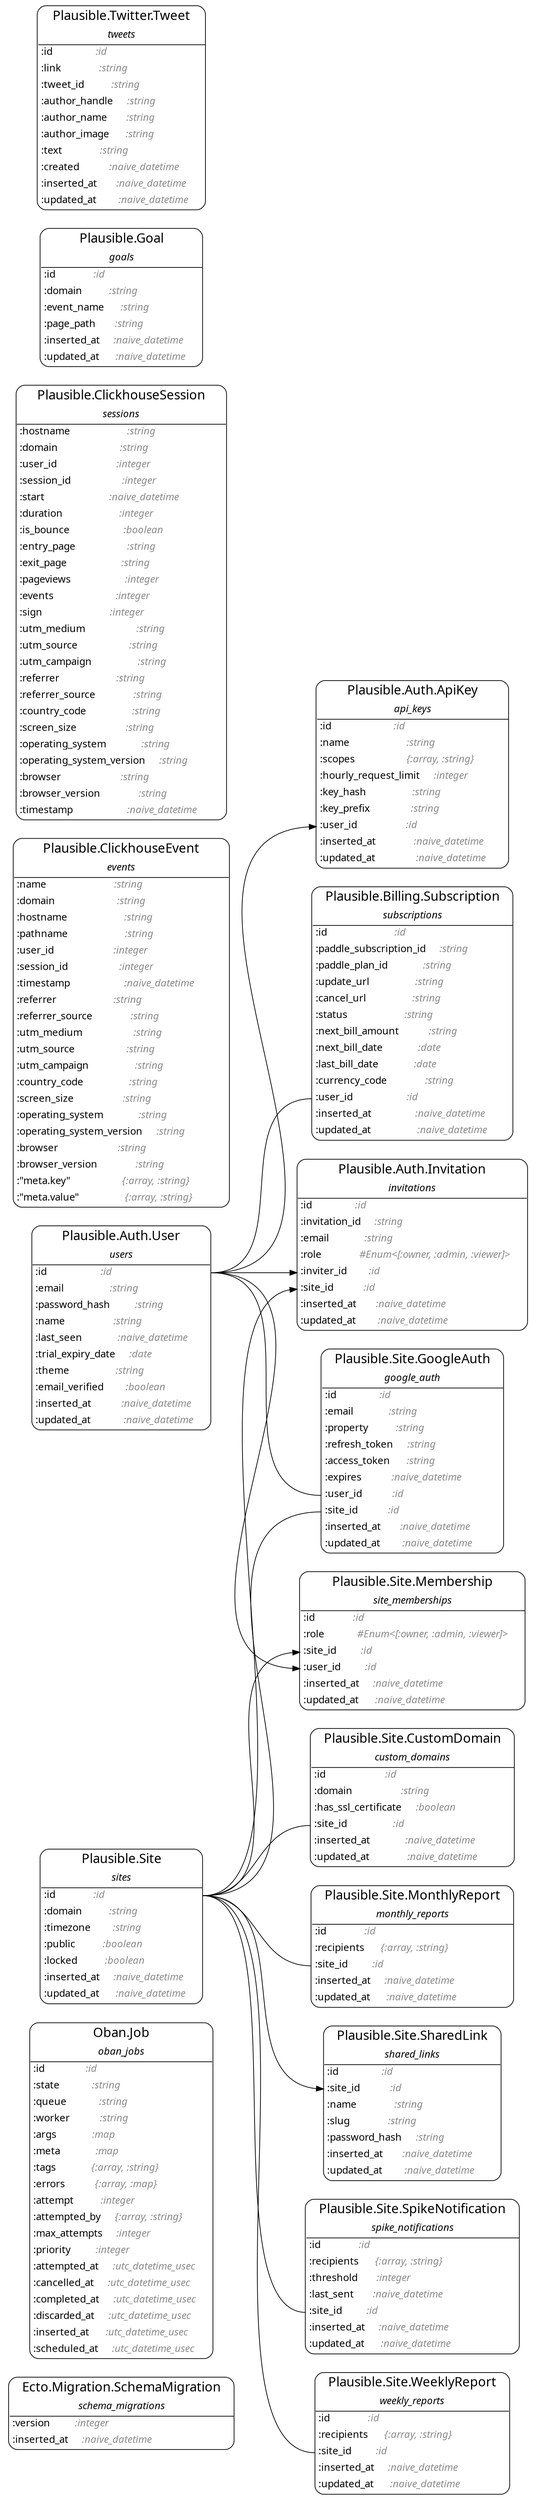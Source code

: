 digraph {
  ranksep=1.0; rankdir=LR;
  node [shape = none, fontname="Roboto Mono"];
  "Ecto.Migration.SchemaMigration" [label= <<table align='left' border='1' style='rounded' cellspacing='0' cellpadding='4' cellborder='0'><tr><td port='header@schema_module'><font point-size='18'>   Ecto.Migration.SchemaMigration   </font></td></tr><tr><td border='1' sides='b' colspan='2'><font point-size='14'><i>schema_migrations</i></font></td></tr><tr><td align='left' port='field@version'>:version         <i><font color='gray54'>:integer            </font></i></td></tr><tr><td align='left' port='field@inserted_at'>:inserted_at     <i><font color='gray54'>:naive_datetime     </font></i></td></tr></table>>]
  "Oban.Job" [label= <<table align='left' border='1' style='rounded' cellspacing='0' cellpadding='4' cellborder='0'><tr><td port='header@schema_module'><font point-size='18'>   Oban.Job   </font></td></tr><tr><td border='1' sides='b' colspan='2'><font point-size='14'><i>oban_jobs</i></font></td></tr><tr><td align='left' port='field@id'>:id               <i><font color='gray54'>:id                    </font></i></td></tr><tr><td align='left' port='field@state'>:state            <i><font color='gray54'>:string                </font></i></td></tr><tr><td align='left' port='field@queue'>:queue            <i><font color='gray54'>:string                </font></i></td></tr><tr><td align='left' port='field@worker'>:worker           <i><font color='gray54'>:string                </font></i></td></tr><tr><td align='left' port='field@args'>:args             <i><font color='gray54'>:map                   </font></i></td></tr><tr><td align='left' port='field@meta'>:meta             <i><font color='gray54'>:map                   </font></i></td></tr><tr><td align='left' port='field@tags'>:tags             <i><font color='gray54'>{:array, :string}      </font></i></td></tr><tr><td align='left' port='field@errors'>:errors           <i><font color='gray54'>{:array, :map}         </font></i></td></tr><tr><td align='left' port='field@attempt'>:attempt          <i><font color='gray54'>:integer               </font></i></td></tr><tr><td align='left' port='field@attempted_by'>:attempted_by     <i><font color='gray54'>{:array, :string}      </font></i></td></tr><tr><td align='left' port='field@max_attempts'>:max_attempts     <i><font color='gray54'>:integer               </font></i></td></tr><tr><td align='left' port='field@priority'>:priority         <i><font color='gray54'>:integer               </font></i></td></tr><tr><td align='left' port='field@attempted_at'>:attempted_at     <i><font color='gray54'>:utc_datetime_usec     </font></i></td></tr><tr><td align='left' port='field@cancelled_at'>:cancelled_at     <i><font color='gray54'>:utc_datetime_usec     </font></i></td></tr><tr><td align='left' port='field@completed_at'>:completed_at     <i><font color='gray54'>:utc_datetime_usec     </font></i></td></tr><tr><td align='left' port='field@discarded_at'>:discarded_at     <i><font color='gray54'>:utc_datetime_usec     </font></i></td></tr><tr><td align='left' port='field@inserted_at'>:inserted_at      <i><font color='gray54'>:utc_datetime_usec     </font></i></td></tr><tr><td align='left' port='field@scheduled_at'>:scheduled_at     <i><font color='gray54'>:utc_datetime_usec     </font></i></td></tr></table>>]
  "Plausible.Auth.ApiKey" [label= <<table align='left' border='1' style='rounded' cellspacing='0' cellpadding='4' cellborder='0'><tr><td port='header@schema_module'><font point-size='18'>   Plausible.Auth.ApiKey   </font></td></tr><tr><td border='1' sides='b' colspan='2'><font point-size='14'><i>api_keys</i></font></td></tr><tr><td align='left' port='field@id'>:id                       <i><font color='gray54'>:id                   </font></i></td></tr><tr><td align='left' port='field@name'>:name                     <i><font color='gray54'>:string               </font></i></td></tr><tr><td align='left' port='field@scopes'>:scopes                   <i><font color='gray54'>{:array, :string}     </font></i></td></tr><tr><td align='left' port='field@hourly_request_limit'>:hourly_request_limit     <i><font color='gray54'>:integer              </font></i></td></tr><tr><td align='left' port='field@key_hash'>:key_hash                 <i><font color='gray54'>:string               </font></i></td></tr><tr><td align='left' port='field@key_prefix'>:key_prefix               <i><font color='gray54'>:string               </font></i></td></tr><tr><td align='left' port='field@user_id'>:user_id                  <i><font color='gray54'>:id                   </font></i></td></tr><tr><td align='left' port='field@inserted_at'>:inserted_at              <i><font color='gray54'>:naive_datetime       </font></i></td></tr><tr><td align='left' port='field@updated_at'>:updated_at               <i><font color='gray54'>:naive_datetime       </font></i></td></tr></table>>]
  "Plausible.Auth.Invitation" [label= <<table align='left' border='1' style='rounded' cellspacing='0' cellpadding='4' cellborder='0'><tr><td port='header@schema_module'><font point-size='18'>   Plausible.Auth.Invitation   </font></td></tr><tr><td border='1' sides='b' colspan='2'><font point-size='14'><i>invitations</i></font></td></tr><tr><td align='left' port='field@id'>:id                <i><font color='gray54'>:id                                  </font></i></td></tr><tr><td align='left' port='field@invitation_id'>:invitation_id     <i><font color='gray54'>:string                              </font></i></td></tr><tr><td align='left' port='field@email'>:email             <i><font color='gray54'>:string                              </font></i></td></tr><tr><td align='left' port='field@role'>:role              <i><font color='gray54'>#Enum&lt;[:owner, :admin, :viewer]&gt;     </font></i></td></tr><tr><td align='left' port='field@inviter_id'>:inviter_id        <i><font color='gray54'>:id                                  </font></i></td></tr><tr><td align='left' port='field@site_id'>:site_id           <i><font color='gray54'>:id                                  </font></i></td></tr><tr><td align='left' port='field@inserted_at'>:inserted_at       <i><font color='gray54'>:naive_datetime                      </font></i></td></tr><tr><td align='left' port='field@updated_at'>:updated_at        <i><font color='gray54'>:naive_datetime                      </font></i></td></tr></table>>]
  "Plausible.Auth.User" [label= <<table align='left' border='1' style='rounded' cellspacing='0' cellpadding='4' cellborder='0'><tr><td port='header@schema_module'><font point-size='18'>   Plausible.Auth.User   </font></td></tr><tr><td border='1' sides='b' colspan='2'><font point-size='14'><i>users</i></font></td></tr><tr><td align='left' port='field@id'>:id                    <i><font color='gray54'>:id                 </font></i></td></tr><tr><td align='left' port='field@email'>:email                 <i><font color='gray54'>:string             </font></i></td></tr><tr><td align='left' port='field@password_hash'>:password_hash         <i><font color='gray54'>:string             </font></i></td></tr><tr><td align='left' port='field@name'>:name                  <i><font color='gray54'>:string             </font></i></td></tr><tr><td align='left' port='field@last_seen'>:last_seen             <i><font color='gray54'>:naive_datetime     </font></i></td></tr><tr><td align='left' port='field@trial_expiry_date'>:trial_expiry_date     <i><font color='gray54'>:date               </font></i></td></tr><tr><td align='left' port='field@theme'>:theme                 <i><font color='gray54'>:string             </font></i></td></tr><tr><td align='left' port='field@email_verified'>:email_verified        <i><font color='gray54'>:boolean            </font></i></td></tr><tr><td align='left' port='field@inserted_at'>:inserted_at           <i><font color='gray54'>:naive_datetime     </font></i></td></tr><tr><td align='left' port='field@updated_at'>:updated_at            <i><font color='gray54'>:naive_datetime     </font></i></td></tr></table>>]
  "Plausible.Billing.Subscription" [label= <<table align='left' border='1' style='rounded' cellspacing='0' cellpadding='4' cellborder='0'><tr><td port='header@schema_module'><font point-size='18'>   Plausible.Billing.Subscription   </font></td></tr><tr><td border='1' sides='b' colspan='2'><font point-size='14'><i>subscriptions</i></font></td></tr><tr><td align='left' port='field@id'>:id                         <i><font color='gray54'>:id                 </font></i></td></tr><tr><td align='left' port='field@paddle_subscription_id'>:paddle_subscription_id     <i><font color='gray54'>:string             </font></i></td></tr><tr><td align='left' port='field@paddle_plan_id'>:paddle_plan_id             <i><font color='gray54'>:string             </font></i></td></tr><tr><td align='left' port='field@update_url'>:update_url                 <i><font color='gray54'>:string             </font></i></td></tr><tr><td align='left' port='field@cancel_url'>:cancel_url                 <i><font color='gray54'>:string             </font></i></td></tr><tr><td align='left' port='field@status'>:status                     <i><font color='gray54'>:string             </font></i></td></tr><tr><td align='left' port='field@next_bill_amount'>:next_bill_amount           <i><font color='gray54'>:string             </font></i></td></tr><tr><td align='left' port='field@next_bill_date'>:next_bill_date             <i><font color='gray54'>:date               </font></i></td></tr><tr><td align='left' port='field@last_bill_date'>:last_bill_date             <i><font color='gray54'>:date               </font></i></td></tr><tr><td align='left' port='field@currency_code'>:currency_code              <i><font color='gray54'>:string             </font></i></td></tr><tr><td align='left' port='field@user_id'>:user_id                    <i><font color='gray54'>:id                 </font></i></td></tr><tr><td align='left' port='field@inserted_at'>:inserted_at                <i><font color='gray54'>:naive_datetime     </font></i></td></tr><tr><td align='left' port='field@updated_at'>:updated_at                 <i><font color='gray54'>:naive_datetime     </font></i></td></tr></table>>]
  "Plausible.ClickhouseEvent" [label= <<table align='left' border='1' style='rounded' cellspacing='0' cellpadding='4' cellborder='0'><tr><td port='header@schema_module'><font point-size='18'>   Plausible.ClickhouseEvent   </font></td></tr><tr><td border='1' sides='b' colspan='2'><font point-size='14'><i>events</i></font></td></tr><tr><td align='left' port='field@name'>:name                         <i><font color='gray54'>:string               </font></i></td></tr><tr><td align='left' port='field@domain'>:domain                       <i><font color='gray54'>:string               </font></i></td></tr><tr><td align='left' port='field@hostname'>:hostname                     <i><font color='gray54'>:string               </font></i></td></tr><tr><td align='left' port='field@pathname'>:pathname                     <i><font color='gray54'>:string               </font></i></td></tr><tr><td align='left' port='field@user_id'>:user_id                      <i><font color='gray54'>:integer              </font></i></td></tr><tr><td align='left' port='field@session_id'>:session_id                   <i><font color='gray54'>:integer              </font></i></td></tr><tr><td align='left' port='field@timestamp'>:timestamp                    <i><font color='gray54'>:naive_datetime       </font></i></td></tr><tr><td align='left' port='field@referrer'>:referrer                     <i><font color='gray54'>:string               </font></i></td></tr><tr><td align='left' port='field@referrer_source'>:referrer_source              <i><font color='gray54'>:string               </font></i></td></tr><tr><td align='left' port='field@utm_medium'>:utm_medium                   <i><font color='gray54'>:string               </font></i></td></tr><tr><td align='left' port='field@utm_source'>:utm_source                   <i><font color='gray54'>:string               </font></i></td></tr><tr><td align='left' port='field@utm_campaign'>:utm_campaign                 <i><font color='gray54'>:string               </font></i></td></tr><tr><td align='left' port='field@country_code'>:country_code                 <i><font color='gray54'>:string               </font></i></td></tr><tr><td align='left' port='field@screen_size'>:screen_size                  <i><font color='gray54'>:string               </font></i></td></tr><tr><td align='left' port='field@operating_system'>:operating_system             <i><font color='gray54'>:string               </font></i></td></tr><tr><td align='left' port='field@operating_system_version'>:operating_system_version     <i><font color='gray54'>:string               </font></i></td></tr><tr><td align='left' port='field@browser'>:browser                      <i><font color='gray54'>:string               </font></i></td></tr><tr><td align='left' port='field@browser_version'>:browser_version              <i><font color='gray54'>:string               </font></i></td></tr><tr><td align='left' port='field@meta.key'>:&quot;meta.key&quot;                   <i><font color='gray54'>{:array, :string}     </font></i></td></tr><tr><td align='left' port='field@meta.value'>:&quot;meta.value&quot;                 <i><font color='gray54'>{:array, :string}     </font></i></td></tr></table>>]
  "Plausible.ClickhouseSession" [label= <<table align='left' border='1' style='rounded' cellspacing='0' cellpadding='4' cellborder='0'><tr><td port='header@schema_module'><font point-size='18'>   Plausible.ClickhouseSession   </font></td></tr><tr><td border='1' sides='b' colspan='2'><font point-size='14'><i>sessions</i></font></td></tr><tr><td align='left' port='field@hostname'>:hostname                     <i><font color='gray54'>:string             </font></i></td></tr><tr><td align='left' port='field@domain'>:domain                       <i><font color='gray54'>:string             </font></i></td></tr><tr><td align='left' port='field@user_id'>:user_id                      <i><font color='gray54'>:integer            </font></i></td></tr><tr><td align='left' port='field@session_id'>:session_id                   <i><font color='gray54'>:integer            </font></i></td></tr><tr><td align='left' port='field@start'>:start                        <i><font color='gray54'>:naive_datetime     </font></i></td></tr><tr><td align='left' port='field@duration'>:duration                     <i><font color='gray54'>:integer            </font></i></td></tr><tr><td align='left' port='field@is_bounce'>:is_bounce                    <i><font color='gray54'>:boolean            </font></i></td></tr><tr><td align='left' port='field@entry_page'>:entry_page                   <i><font color='gray54'>:string             </font></i></td></tr><tr><td align='left' port='field@exit_page'>:exit_page                    <i><font color='gray54'>:string             </font></i></td></tr><tr><td align='left' port='field@pageviews'>:pageviews                    <i><font color='gray54'>:integer            </font></i></td></tr><tr><td align='left' port='field@events'>:events                       <i><font color='gray54'>:integer            </font></i></td></tr><tr><td align='left' port='field@sign'>:sign                         <i><font color='gray54'>:integer            </font></i></td></tr><tr><td align='left' port='field@utm_medium'>:utm_medium                   <i><font color='gray54'>:string             </font></i></td></tr><tr><td align='left' port='field@utm_source'>:utm_source                   <i><font color='gray54'>:string             </font></i></td></tr><tr><td align='left' port='field@utm_campaign'>:utm_campaign                 <i><font color='gray54'>:string             </font></i></td></tr><tr><td align='left' port='field@referrer'>:referrer                     <i><font color='gray54'>:string             </font></i></td></tr><tr><td align='left' port='field@referrer_source'>:referrer_source              <i><font color='gray54'>:string             </font></i></td></tr><tr><td align='left' port='field@country_code'>:country_code                 <i><font color='gray54'>:string             </font></i></td></tr><tr><td align='left' port='field@screen_size'>:screen_size                  <i><font color='gray54'>:string             </font></i></td></tr><tr><td align='left' port='field@operating_system'>:operating_system             <i><font color='gray54'>:string             </font></i></td></tr><tr><td align='left' port='field@operating_system_version'>:operating_system_version     <i><font color='gray54'>:string             </font></i></td></tr><tr><td align='left' port='field@browser'>:browser                      <i><font color='gray54'>:string             </font></i></td></tr><tr><td align='left' port='field@browser_version'>:browser_version              <i><font color='gray54'>:string             </font></i></td></tr><tr><td align='left' port='field@timestamp'>:timestamp                    <i><font color='gray54'>:naive_datetime     </font></i></td></tr></table>>]
  "Plausible.Goal" [label= <<table align='left' border='1' style='rounded' cellspacing='0' cellpadding='4' cellborder='0'><tr><td port='header@schema_module'><font point-size='18'>   Plausible.Goal   </font></td></tr><tr><td border='1' sides='b' colspan='2'><font point-size='14'><i>goals</i></font></td></tr><tr><td align='left' port='field@id'>:id              <i><font color='gray54'>:id                 </font></i></td></tr><tr><td align='left' port='field@domain'>:domain          <i><font color='gray54'>:string             </font></i></td></tr><tr><td align='left' port='field@event_name'>:event_name      <i><font color='gray54'>:string             </font></i></td></tr><tr><td align='left' port='field@page_path'>:page_path       <i><font color='gray54'>:string             </font></i></td></tr><tr><td align='left' port='field@inserted_at'>:inserted_at     <i><font color='gray54'>:naive_datetime     </font></i></td></tr><tr><td align='left' port='field@updated_at'>:updated_at      <i><font color='gray54'>:naive_datetime     </font></i></td></tr></table>>]
  "Plausible.Site" [label= <<table align='left' border='1' style='rounded' cellspacing='0' cellpadding='4' cellborder='0'><tr><td port='header@schema_module'><font point-size='18'>   Plausible.Site   </font></td></tr><tr><td border='1' sides='b' colspan='2'><font point-size='14'><i>sites</i></font></td></tr><tr><td align='left' port='field@id'>:id              <i><font color='gray54'>:id                 </font></i></td></tr><tr><td align='left' port='field@domain'>:domain          <i><font color='gray54'>:string             </font></i></td></tr><tr><td align='left' port='field@timezone'>:timezone        <i><font color='gray54'>:string             </font></i></td></tr><tr><td align='left' port='field@public'>:public          <i><font color='gray54'>:boolean            </font></i></td></tr><tr><td align='left' port='field@locked'>:locked          <i><font color='gray54'>:boolean            </font></i></td></tr><tr><td align='left' port='field@inserted_at'>:inserted_at     <i><font color='gray54'>:naive_datetime     </font></i></td></tr><tr><td align='left' port='field@updated_at'>:updated_at      <i><font color='gray54'>:naive_datetime     </font></i></td></tr></table>>]
  "Plausible.Site.CustomDomain" [label= <<table align='left' border='1' style='rounded' cellspacing='0' cellpadding='4' cellborder='0'><tr><td port='header@schema_module'><font point-size='18'>   Plausible.Site.CustomDomain   </font></td></tr><tr><td border='1' sides='b' colspan='2'><font point-size='14'><i>custom_domains</i></font></td></tr><tr><td align='left' port='field@id'>:id                      <i><font color='gray54'>:id                 </font></i></td></tr><tr><td align='left' port='field@domain'>:domain                  <i><font color='gray54'>:string             </font></i></td></tr><tr><td align='left' port='field@has_ssl_certificate'>:has_ssl_certificate     <i><font color='gray54'>:boolean            </font></i></td></tr><tr><td align='left' port='field@site_id'>:site_id                 <i><font color='gray54'>:id                 </font></i></td></tr><tr><td align='left' port='field@inserted_at'>:inserted_at             <i><font color='gray54'>:naive_datetime     </font></i></td></tr><tr><td align='left' port='field@updated_at'>:updated_at              <i><font color='gray54'>:naive_datetime     </font></i></td></tr></table>>]
  "Plausible.Site.GoogleAuth" [label= <<table align='left' border='1' style='rounded' cellspacing='0' cellpadding='4' cellborder='0'><tr><td port='header@schema_module'><font point-size='18'>   Plausible.Site.GoogleAuth   </font></td></tr><tr><td border='1' sides='b' colspan='2'><font point-size='14'><i>google_auth</i></font></td></tr><tr><td align='left' port='field@id'>:id                <i><font color='gray54'>:id                 </font></i></td></tr><tr><td align='left' port='field@email'>:email             <i><font color='gray54'>:string             </font></i></td></tr><tr><td align='left' port='field@property'>:property          <i><font color='gray54'>:string             </font></i></td></tr><tr><td align='left' port='field@refresh_token'>:refresh_token     <i><font color='gray54'>:string             </font></i></td></tr><tr><td align='left' port='field@access_token'>:access_token      <i><font color='gray54'>:string             </font></i></td></tr><tr><td align='left' port='field@expires'>:expires           <i><font color='gray54'>:naive_datetime     </font></i></td></tr><tr><td align='left' port='field@user_id'>:user_id           <i><font color='gray54'>:id                 </font></i></td></tr><tr><td align='left' port='field@site_id'>:site_id           <i><font color='gray54'>:id                 </font></i></td></tr><tr><td align='left' port='field@inserted_at'>:inserted_at       <i><font color='gray54'>:naive_datetime     </font></i></td></tr><tr><td align='left' port='field@updated_at'>:updated_at        <i><font color='gray54'>:naive_datetime     </font></i></td></tr></table>>]
  "Plausible.Site.Membership" [label= <<table align='left' border='1' style='rounded' cellspacing='0' cellpadding='4' cellborder='0'><tr><td port='header@schema_module'><font point-size='18'>   Plausible.Site.Membership   </font></td></tr><tr><td border='1' sides='b' colspan='2'><font point-size='14'><i>site_memberships</i></font></td></tr><tr><td align='left' port='field@id'>:id              <i><font color='gray54'>:id                                  </font></i></td></tr><tr><td align='left' port='field@role'>:role            <i><font color='gray54'>#Enum&lt;[:owner, :admin, :viewer]&gt;     </font></i></td></tr><tr><td align='left' port='field@site_id'>:site_id         <i><font color='gray54'>:id                                  </font></i></td></tr><tr><td align='left' port='field@user_id'>:user_id         <i><font color='gray54'>:id                                  </font></i></td></tr><tr><td align='left' port='field@inserted_at'>:inserted_at     <i><font color='gray54'>:naive_datetime                      </font></i></td></tr><tr><td align='left' port='field@updated_at'>:updated_at      <i><font color='gray54'>:naive_datetime                      </font></i></td></tr></table>>]
  "Plausible.Site.MonthlyReport" [label= <<table align='left' border='1' style='rounded' cellspacing='0' cellpadding='4' cellborder='0'><tr><td port='header@schema_module'><font point-size='18'>   Plausible.Site.MonthlyReport   </font></td></tr><tr><td border='1' sides='b' colspan='2'><font point-size='14'><i>monthly_reports</i></font></td></tr><tr><td align='left' port='field@id'>:id              <i><font color='gray54'>:id                   </font></i></td></tr><tr><td align='left' port='field@recipients'>:recipients      <i><font color='gray54'>{:array, :string}     </font></i></td></tr><tr><td align='left' port='field@site_id'>:site_id         <i><font color='gray54'>:id                   </font></i></td></tr><tr><td align='left' port='field@inserted_at'>:inserted_at     <i><font color='gray54'>:naive_datetime       </font></i></td></tr><tr><td align='left' port='field@updated_at'>:updated_at      <i><font color='gray54'>:naive_datetime       </font></i></td></tr></table>>]
  "Plausible.Site.SharedLink" [label= <<table align='left' border='1' style='rounded' cellspacing='0' cellpadding='4' cellborder='0'><tr><td port='header@schema_module'><font point-size='18'>   Plausible.Site.SharedLink   </font></td></tr><tr><td border='1' sides='b' colspan='2'><font point-size='14'><i>shared_links</i></font></td></tr><tr><td align='left' port='field@id'>:id                <i><font color='gray54'>:id                 </font></i></td></tr><tr><td align='left' port='field@site_id'>:site_id           <i><font color='gray54'>:id                 </font></i></td></tr><tr><td align='left' port='field@name'>:name              <i><font color='gray54'>:string             </font></i></td></tr><tr><td align='left' port='field@slug'>:slug              <i><font color='gray54'>:string             </font></i></td></tr><tr><td align='left' port='field@password_hash'>:password_hash     <i><font color='gray54'>:string             </font></i></td></tr><tr><td align='left' port='field@inserted_at'>:inserted_at       <i><font color='gray54'>:naive_datetime     </font></i></td></tr><tr><td align='left' port='field@updated_at'>:updated_at        <i><font color='gray54'>:naive_datetime     </font></i></td></tr></table>>]
  "Plausible.Site.SpikeNotification" [label= <<table align='left' border='1' style='rounded' cellspacing='0' cellpadding='4' cellborder='0'><tr><td port='header@schema_module'><font point-size='18'>   Plausible.Site.SpikeNotification   </font></td></tr><tr><td border='1' sides='b' colspan='2'><font point-size='14'><i>spike_notifications</i></font></td></tr><tr><td align='left' port='field@id'>:id              <i><font color='gray54'>:id                   </font></i></td></tr><tr><td align='left' port='field@recipients'>:recipients      <i><font color='gray54'>{:array, :string}     </font></i></td></tr><tr><td align='left' port='field@threshold'>:threshold       <i><font color='gray54'>:integer              </font></i></td></tr><tr><td align='left' port='field@last_sent'>:last_sent       <i><font color='gray54'>:naive_datetime       </font></i></td></tr><tr><td align='left' port='field@site_id'>:site_id         <i><font color='gray54'>:id                   </font></i></td></tr><tr><td align='left' port='field@inserted_at'>:inserted_at     <i><font color='gray54'>:naive_datetime       </font></i></td></tr><tr><td align='left' port='field@updated_at'>:updated_at      <i><font color='gray54'>:naive_datetime       </font></i></td></tr></table>>]
  "Plausible.Site.WeeklyReport" [label= <<table align='left' border='1' style='rounded' cellspacing='0' cellpadding='4' cellborder='0'><tr><td port='header@schema_module'><font point-size='18'>   Plausible.Site.WeeklyReport   </font></td></tr><tr><td border='1' sides='b' colspan='2'><font point-size='14'><i>weekly_reports</i></font></td></tr><tr><td align='left' port='field@id'>:id              <i><font color='gray54'>:id                   </font></i></td></tr><tr><td align='left' port='field@recipients'>:recipients      <i><font color='gray54'>{:array, :string}     </font></i></td></tr><tr><td align='left' port='field@site_id'>:site_id         <i><font color='gray54'>:id                   </font></i></td></tr><tr><td align='left' port='field@inserted_at'>:inserted_at     <i><font color='gray54'>:naive_datetime       </font></i></td></tr><tr><td align='left' port='field@updated_at'>:updated_at      <i><font color='gray54'>:naive_datetime       </font></i></td></tr></table>>]
  "Plausible.Twitter.Tweet" [label= <<table align='left' border='1' style='rounded' cellspacing='0' cellpadding='4' cellborder='0'><tr><td port='header@schema_module'><font point-size='18'>   Plausible.Twitter.Tweet   </font></td></tr><tr><td border='1' sides='b' colspan='2'><font point-size='14'><i>tweets</i></font></td></tr><tr><td align='left' port='field@id'>:id                <i><font color='gray54'>:id                 </font></i></td></tr><tr><td align='left' port='field@link'>:link              <i><font color='gray54'>:string             </font></i></td></tr><tr><td align='left' port='field@tweet_id'>:tweet_id          <i><font color='gray54'>:string             </font></i></td></tr><tr><td align='left' port='field@author_handle'>:author_handle     <i><font color='gray54'>:string             </font></i></td></tr><tr><td align='left' port='field@author_name'>:author_name       <i><font color='gray54'>:string             </font></i></td></tr><tr><td align='left' port='field@author_image'>:author_image      <i><font color='gray54'>:string             </font></i></td></tr><tr><td align='left' port='field@text'>:text              <i><font color='gray54'>:string             </font></i></td></tr><tr><td align='left' port='field@created'>:created           <i><font color='gray54'>:naive_datetime     </font></i></td></tr><tr><td align='left' port='field@inserted_at'>:inserted_at       <i><font color='gray54'>:naive_datetime     </font></i></td></tr><tr><td align='left' port='field@updated_at'>:updated_at        <i><font color='gray54'>:naive_datetime     </font></i></td></tr></table>>]

  "Plausible.Site":"field@id":e -> "Plausible.Site.CustomDomain":"field@site_id":w [dir=none]
  "Plausible.Site":"field@id":e -> "Plausible.Site.GoogleAuth":"field@site_id":w [dir=none]
  "Plausible.Site":"field@id":e -> "Plausible.Auth.Invitation":"field@site_id":w
  "Plausible.Site":"field@id":e -> "Plausible.Site.MonthlyReport":"field@site_id":w [dir=none]
  "Plausible.Site":"field@id":e -> "Plausible.Site.SharedLink":"field@site_id":w
  "Plausible.Site":"field@id":e -> "Plausible.Site.Membership":"field@site_id":w
  "Plausible.Site":"field@id":e -> "Plausible.Site.SpikeNotification":"field@site_id":w [dir=none]
  "Plausible.Site":"field@id":e -> "Plausible.Site.WeeklyReport":"field@site_id":w [dir=none]
  "Plausible.Auth.User":"field@id":e -> "Plausible.Auth.ApiKey":"field@user_id":w
  "Plausible.Auth.User":"field@id":e -> "Plausible.Site.GoogleAuth":"field@user_id":w [dir=none]
  "Plausible.Auth.User":"field@id":e -> "Plausible.Auth.Invitation":"field@inviter_id":w
  "Plausible.Auth.User":"field@id":e -> "Plausible.Site.Membership":"field@user_id":w
  "Plausible.Auth.User":"field@id":e -> "Plausible.Billing.Subscription":"field@user_id":w [dir=none]
}
